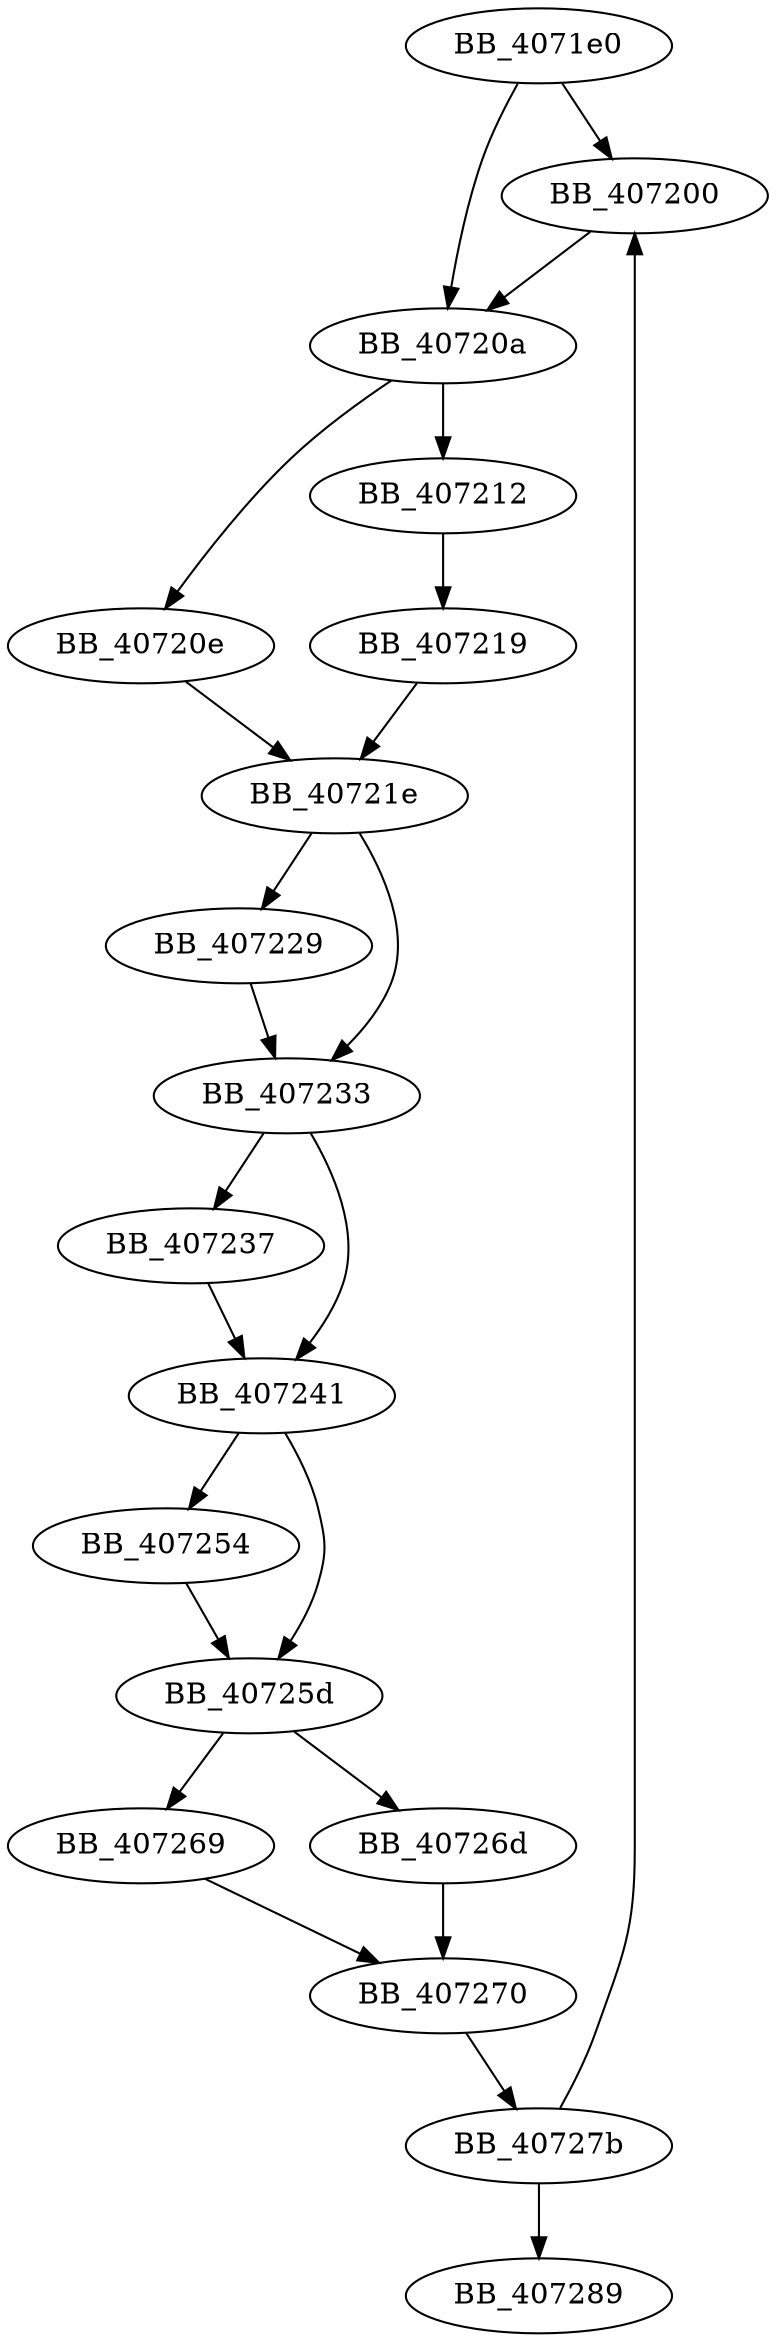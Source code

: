 DiGraph sub_4071E0{
BB_4071e0->BB_407200
BB_4071e0->BB_40720a
BB_407200->BB_40720a
BB_40720a->BB_40720e
BB_40720a->BB_407212
BB_40720e->BB_40721e
BB_407212->BB_407219
BB_407219->BB_40721e
BB_40721e->BB_407229
BB_40721e->BB_407233
BB_407229->BB_407233
BB_407233->BB_407237
BB_407233->BB_407241
BB_407237->BB_407241
BB_407241->BB_407254
BB_407241->BB_40725d
BB_407254->BB_40725d
BB_40725d->BB_407269
BB_40725d->BB_40726d
BB_407269->BB_407270
BB_40726d->BB_407270
BB_407270->BB_40727b
BB_40727b->BB_407200
BB_40727b->BB_407289
}
